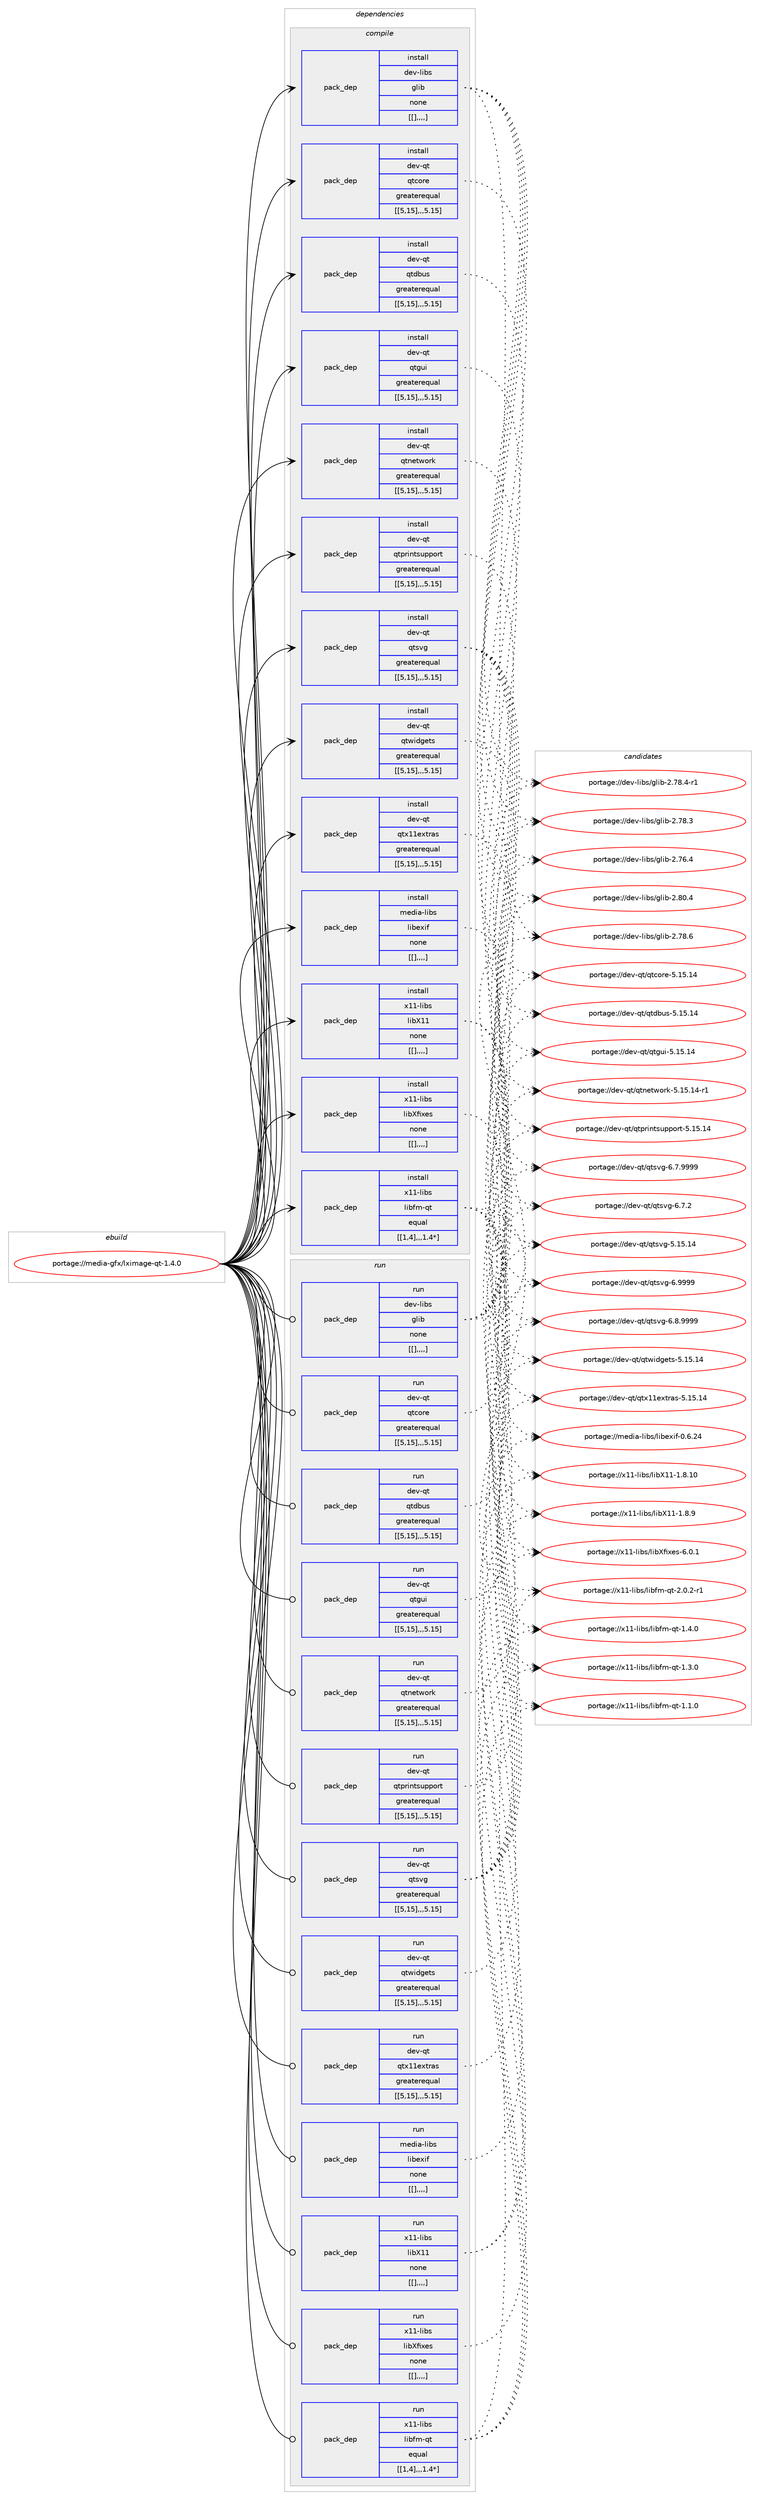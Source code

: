 digraph prolog {

# *************
# Graph options
# *************

newrank=true;
concentrate=true;
compound=true;
graph [rankdir=LR,fontname=Helvetica,fontsize=10,ranksep=1.5];#, ranksep=2.5, nodesep=0.2];
edge  [arrowhead=vee];
node  [fontname=Helvetica,fontsize=10];

# **********
# The ebuild
# **********

subgraph cluster_leftcol {
color=gray;
label=<<i>ebuild</i>>;
id [label="portage://media-gfx/lximage-qt-1.4.0", color=red, width=4, href="../media-gfx/lximage-qt-1.4.0.svg"];
}

# ****************
# The dependencies
# ****************

subgraph cluster_midcol {
color=gray;
label=<<i>dependencies</i>>;
subgraph cluster_compile {
fillcolor="#eeeeee";
style=filled;
label=<<i>compile</i>>;
subgraph pack228297 {
dependency307668 [label=<<TABLE BORDER="0" CELLBORDER="1" CELLSPACING="0" CELLPADDING="4" WIDTH="220"><TR><TD ROWSPAN="6" CELLPADDING="30">pack_dep</TD></TR><TR><TD WIDTH="110">install</TD></TR><TR><TD>dev-libs</TD></TR><TR><TD>glib</TD></TR><TR><TD>none</TD></TR><TR><TD>[[],,,,]</TD></TR></TABLE>>, shape=none, color=blue];
}
id:e -> dependency307668:w [weight=20,style="solid",arrowhead="vee"];
subgraph pack228298 {
dependency307669 [label=<<TABLE BORDER="0" CELLBORDER="1" CELLSPACING="0" CELLPADDING="4" WIDTH="220"><TR><TD ROWSPAN="6" CELLPADDING="30">pack_dep</TD></TR><TR><TD WIDTH="110">install</TD></TR><TR><TD>dev-qt</TD></TR><TR><TD>qtcore</TD></TR><TR><TD>greaterequal</TD></TR><TR><TD>[[5,15],,,5.15]</TD></TR></TABLE>>, shape=none, color=blue];
}
id:e -> dependency307669:w [weight=20,style="solid",arrowhead="vee"];
subgraph pack228299 {
dependency307670 [label=<<TABLE BORDER="0" CELLBORDER="1" CELLSPACING="0" CELLPADDING="4" WIDTH="220"><TR><TD ROWSPAN="6" CELLPADDING="30">pack_dep</TD></TR><TR><TD WIDTH="110">install</TD></TR><TR><TD>dev-qt</TD></TR><TR><TD>qtdbus</TD></TR><TR><TD>greaterequal</TD></TR><TR><TD>[[5,15],,,5.15]</TD></TR></TABLE>>, shape=none, color=blue];
}
id:e -> dependency307670:w [weight=20,style="solid",arrowhead="vee"];
subgraph pack228300 {
dependency307671 [label=<<TABLE BORDER="0" CELLBORDER="1" CELLSPACING="0" CELLPADDING="4" WIDTH="220"><TR><TD ROWSPAN="6" CELLPADDING="30">pack_dep</TD></TR><TR><TD WIDTH="110">install</TD></TR><TR><TD>dev-qt</TD></TR><TR><TD>qtgui</TD></TR><TR><TD>greaterequal</TD></TR><TR><TD>[[5,15],,,5.15]</TD></TR></TABLE>>, shape=none, color=blue];
}
id:e -> dependency307671:w [weight=20,style="solid",arrowhead="vee"];
subgraph pack228301 {
dependency307672 [label=<<TABLE BORDER="0" CELLBORDER="1" CELLSPACING="0" CELLPADDING="4" WIDTH="220"><TR><TD ROWSPAN="6" CELLPADDING="30">pack_dep</TD></TR><TR><TD WIDTH="110">install</TD></TR><TR><TD>dev-qt</TD></TR><TR><TD>qtnetwork</TD></TR><TR><TD>greaterequal</TD></TR><TR><TD>[[5,15],,,5.15]</TD></TR></TABLE>>, shape=none, color=blue];
}
id:e -> dependency307672:w [weight=20,style="solid",arrowhead="vee"];
subgraph pack228302 {
dependency307673 [label=<<TABLE BORDER="0" CELLBORDER="1" CELLSPACING="0" CELLPADDING="4" WIDTH="220"><TR><TD ROWSPAN="6" CELLPADDING="30">pack_dep</TD></TR><TR><TD WIDTH="110">install</TD></TR><TR><TD>dev-qt</TD></TR><TR><TD>qtprintsupport</TD></TR><TR><TD>greaterequal</TD></TR><TR><TD>[[5,15],,,5.15]</TD></TR></TABLE>>, shape=none, color=blue];
}
id:e -> dependency307673:w [weight=20,style="solid",arrowhead="vee"];
subgraph pack228303 {
dependency307674 [label=<<TABLE BORDER="0" CELLBORDER="1" CELLSPACING="0" CELLPADDING="4" WIDTH="220"><TR><TD ROWSPAN="6" CELLPADDING="30">pack_dep</TD></TR><TR><TD WIDTH="110">install</TD></TR><TR><TD>dev-qt</TD></TR><TR><TD>qtsvg</TD></TR><TR><TD>greaterequal</TD></TR><TR><TD>[[5,15],,,5.15]</TD></TR></TABLE>>, shape=none, color=blue];
}
id:e -> dependency307674:w [weight=20,style="solid",arrowhead="vee"];
subgraph pack228304 {
dependency307675 [label=<<TABLE BORDER="0" CELLBORDER="1" CELLSPACING="0" CELLPADDING="4" WIDTH="220"><TR><TD ROWSPAN="6" CELLPADDING="30">pack_dep</TD></TR><TR><TD WIDTH="110">install</TD></TR><TR><TD>dev-qt</TD></TR><TR><TD>qtwidgets</TD></TR><TR><TD>greaterequal</TD></TR><TR><TD>[[5,15],,,5.15]</TD></TR></TABLE>>, shape=none, color=blue];
}
id:e -> dependency307675:w [weight=20,style="solid",arrowhead="vee"];
subgraph pack228305 {
dependency307676 [label=<<TABLE BORDER="0" CELLBORDER="1" CELLSPACING="0" CELLPADDING="4" WIDTH="220"><TR><TD ROWSPAN="6" CELLPADDING="30">pack_dep</TD></TR><TR><TD WIDTH="110">install</TD></TR><TR><TD>dev-qt</TD></TR><TR><TD>qtx11extras</TD></TR><TR><TD>greaterequal</TD></TR><TR><TD>[[5,15],,,5.15]</TD></TR></TABLE>>, shape=none, color=blue];
}
id:e -> dependency307676:w [weight=20,style="solid",arrowhead="vee"];
subgraph pack228306 {
dependency307677 [label=<<TABLE BORDER="0" CELLBORDER="1" CELLSPACING="0" CELLPADDING="4" WIDTH="220"><TR><TD ROWSPAN="6" CELLPADDING="30">pack_dep</TD></TR><TR><TD WIDTH="110">install</TD></TR><TR><TD>media-libs</TD></TR><TR><TD>libexif</TD></TR><TR><TD>none</TD></TR><TR><TD>[[],,,,]</TD></TR></TABLE>>, shape=none, color=blue];
}
id:e -> dependency307677:w [weight=20,style="solid",arrowhead="vee"];
subgraph pack228307 {
dependency307678 [label=<<TABLE BORDER="0" CELLBORDER="1" CELLSPACING="0" CELLPADDING="4" WIDTH="220"><TR><TD ROWSPAN="6" CELLPADDING="30">pack_dep</TD></TR><TR><TD WIDTH="110">install</TD></TR><TR><TD>x11-libs</TD></TR><TR><TD>libX11</TD></TR><TR><TD>none</TD></TR><TR><TD>[[],,,,]</TD></TR></TABLE>>, shape=none, color=blue];
}
id:e -> dependency307678:w [weight=20,style="solid",arrowhead="vee"];
subgraph pack228308 {
dependency307679 [label=<<TABLE BORDER="0" CELLBORDER="1" CELLSPACING="0" CELLPADDING="4" WIDTH="220"><TR><TD ROWSPAN="6" CELLPADDING="30">pack_dep</TD></TR><TR><TD WIDTH="110">install</TD></TR><TR><TD>x11-libs</TD></TR><TR><TD>libXfixes</TD></TR><TR><TD>none</TD></TR><TR><TD>[[],,,,]</TD></TR></TABLE>>, shape=none, color=blue];
}
id:e -> dependency307679:w [weight=20,style="solid",arrowhead="vee"];
subgraph pack228309 {
dependency307680 [label=<<TABLE BORDER="0" CELLBORDER="1" CELLSPACING="0" CELLPADDING="4" WIDTH="220"><TR><TD ROWSPAN="6" CELLPADDING="30">pack_dep</TD></TR><TR><TD WIDTH="110">install</TD></TR><TR><TD>x11-libs</TD></TR><TR><TD>libfm-qt</TD></TR><TR><TD>equal</TD></TR><TR><TD>[[1,4],,,1.4*]</TD></TR></TABLE>>, shape=none, color=blue];
}
id:e -> dependency307680:w [weight=20,style="solid",arrowhead="vee"];
}
subgraph cluster_compileandrun {
fillcolor="#eeeeee";
style=filled;
label=<<i>compile and run</i>>;
}
subgraph cluster_run {
fillcolor="#eeeeee";
style=filled;
label=<<i>run</i>>;
subgraph pack228310 {
dependency307681 [label=<<TABLE BORDER="0" CELLBORDER="1" CELLSPACING="0" CELLPADDING="4" WIDTH="220"><TR><TD ROWSPAN="6" CELLPADDING="30">pack_dep</TD></TR><TR><TD WIDTH="110">run</TD></TR><TR><TD>dev-libs</TD></TR><TR><TD>glib</TD></TR><TR><TD>none</TD></TR><TR><TD>[[],,,,]</TD></TR></TABLE>>, shape=none, color=blue];
}
id:e -> dependency307681:w [weight=20,style="solid",arrowhead="odot"];
subgraph pack228311 {
dependency307682 [label=<<TABLE BORDER="0" CELLBORDER="1" CELLSPACING="0" CELLPADDING="4" WIDTH="220"><TR><TD ROWSPAN="6" CELLPADDING="30">pack_dep</TD></TR><TR><TD WIDTH="110">run</TD></TR><TR><TD>dev-qt</TD></TR><TR><TD>qtcore</TD></TR><TR><TD>greaterequal</TD></TR><TR><TD>[[5,15],,,5.15]</TD></TR></TABLE>>, shape=none, color=blue];
}
id:e -> dependency307682:w [weight=20,style="solid",arrowhead="odot"];
subgraph pack228312 {
dependency307683 [label=<<TABLE BORDER="0" CELLBORDER="1" CELLSPACING="0" CELLPADDING="4" WIDTH="220"><TR><TD ROWSPAN="6" CELLPADDING="30">pack_dep</TD></TR><TR><TD WIDTH="110">run</TD></TR><TR><TD>dev-qt</TD></TR><TR><TD>qtdbus</TD></TR><TR><TD>greaterequal</TD></TR><TR><TD>[[5,15],,,5.15]</TD></TR></TABLE>>, shape=none, color=blue];
}
id:e -> dependency307683:w [weight=20,style="solid",arrowhead="odot"];
subgraph pack228313 {
dependency307684 [label=<<TABLE BORDER="0" CELLBORDER="1" CELLSPACING="0" CELLPADDING="4" WIDTH="220"><TR><TD ROWSPAN="6" CELLPADDING="30">pack_dep</TD></TR><TR><TD WIDTH="110">run</TD></TR><TR><TD>dev-qt</TD></TR><TR><TD>qtgui</TD></TR><TR><TD>greaterequal</TD></TR><TR><TD>[[5,15],,,5.15]</TD></TR></TABLE>>, shape=none, color=blue];
}
id:e -> dependency307684:w [weight=20,style="solid",arrowhead="odot"];
subgraph pack228314 {
dependency307685 [label=<<TABLE BORDER="0" CELLBORDER="1" CELLSPACING="0" CELLPADDING="4" WIDTH="220"><TR><TD ROWSPAN="6" CELLPADDING="30">pack_dep</TD></TR><TR><TD WIDTH="110">run</TD></TR><TR><TD>dev-qt</TD></TR><TR><TD>qtnetwork</TD></TR><TR><TD>greaterequal</TD></TR><TR><TD>[[5,15],,,5.15]</TD></TR></TABLE>>, shape=none, color=blue];
}
id:e -> dependency307685:w [weight=20,style="solid",arrowhead="odot"];
subgraph pack228315 {
dependency307686 [label=<<TABLE BORDER="0" CELLBORDER="1" CELLSPACING="0" CELLPADDING="4" WIDTH="220"><TR><TD ROWSPAN="6" CELLPADDING="30">pack_dep</TD></TR><TR><TD WIDTH="110">run</TD></TR><TR><TD>dev-qt</TD></TR><TR><TD>qtprintsupport</TD></TR><TR><TD>greaterequal</TD></TR><TR><TD>[[5,15],,,5.15]</TD></TR></TABLE>>, shape=none, color=blue];
}
id:e -> dependency307686:w [weight=20,style="solid",arrowhead="odot"];
subgraph pack228316 {
dependency307687 [label=<<TABLE BORDER="0" CELLBORDER="1" CELLSPACING="0" CELLPADDING="4" WIDTH="220"><TR><TD ROWSPAN="6" CELLPADDING="30">pack_dep</TD></TR><TR><TD WIDTH="110">run</TD></TR><TR><TD>dev-qt</TD></TR><TR><TD>qtsvg</TD></TR><TR><TD>greaterequal</TD></TR><TR><TD>[[5,15],,,5.15]</TD></TR></TABLE>>, shape=none, color=blue];
}
id:e -> dependency307687:w [weight=20,style="solid",arrowhead="odot"];
subgraph pack228317 {
dependency307688 [label=<<TABLE BORDER="0" CELLBORDER="1" CELLSPACING="0" CELLPADDING="4" WIDTH="220"><TR><TD ROWSPAN="6" CELLPADDING="30">pack_dep</TD></TR><TR><TD WIDTH="110">run</TD></TR><TR><TD>dev-qt</TD></TR><TR><TD>qtwidgets</TD></TR><TR><TD>greaterequal</TD></TR><TR><TD>[[5,15],,,5.15]</TD></TR></TABLE>>, shape=none, color=blue];
}
id:e -> dependency307688:w [weight=20,style="solid",arrowhead="odot"];
subgraph pack228318 {
dependency307689 [label=<<TABLE BORDER="0" CELLBORDER="1" CELLSPACING="0" CELLPADDING="4" WIDTH="220"><TR><TD ROWSPAN="6" CELLPADDING="30">pack_dep</TD></TR><TR><TD WIDTH="110">run</TD></TR><TR><TD>dev-qt</TD></TR><TR><TD>qtx11extras</TD></TR><TR><TD>greaterequal</TD></TR><TR><TD>[[5,15],,,5.15]</TD></TR></TABLE>>, shape=none, color=blue];
}
id:e -> dependency307689:w [weight=20,style="solid",arrowhead="odot"];
subgraph pack228319 {
dependency307690 [label=<<TABLE BORDER="0" CELLBORDER="1" CELLSPACING="0" CELLPADDING="4" WIDTH="220"><TR><TD ROWSPAN="6" CELLPADDING="30">pack_dep</TD></TR><TR><TD WIDTH="110">run</TD></TR><TR><TD>media-libs</TD></TR><TR><TD>libexif</TD></TR><TR><TD>none</TD></TR><TR><TD>[[],,,,]</TD></TR></TABLE>>, shape=none, color=blue];
}
id:e -> dependency307690:w [weight=20,style="solid",arrowhead="odot"];
subgraph pack228320 {
dependency307691 [label=<<TABLE BORDER="0" CELLBORDER="1" CELLSPACING="0" CELLPADDING="4" WIDTH="220"><TR><TD ROWSPAN="6" CELLPADDING="30">pack_dep</TD></TR><TR><TD WIDTH="110">run</TD></TR><TR><TD>x11-libs</TD></TR><TR><TD>libX11</TD></TR><TR><TD>none</TD></TR><TR><TD>[[],,,,]</TD></TR></TABLE>>, shape=none, color=blue];
}
id:e -> dependency307691:w [weight=20,style="solid",arrowhead="odot"];
subgraph pack228321 {
dependency307692 [label=<<TABLE BORDER="0" CELLBORDER="1" CELLSPACING="0" CELLPADDING="4" WIDTH="220"><TR><TD ROWSPAN="6" CELLPADDING="30">pack_dep</TD></TR><TR><TD WIDTH="110">run</TD></TR><TR><TD>x11-libs</TD></TR><TR><TD>libXfixes</TD></TR><TR><TD>none</TD></TR><TR><TD>[[],,,,]</TD></TR></TABLE>>, shape=none, color=blue];
}
id:e -> dependency307692:w [weight=20,style="solid",arrowhead="odot"];
subgraph pack228322 {
dependency307693 [label=<<TABLE BORDER="0" CELLBORDER="1" CELLSPACING="0" CELLPADDING="4" WIDTH="220"><TR><TD ROWSPAN="6" CELLPADDING="30">pack_dep</TD></TR><TR><TD WIDTH="110">run</TD></TR><TR><TD>x11-libs</TD></TR><TR><TD>libfm-qt</TD></TR><TR><TD>equal</TD></TR><TR><TD>[[1,4],,,1.4*]</TD></TR></TABLE>>, shape=none, color=blue];
}
id:e -> dependency307693:w [weight=20,style="solid",arrowhead="odot"];
}
}

# **************
# The candidates
# **************

subgraph cluster_choices {
rank=same;
color=gray;
label=<<i>candidates</i>>;

subgraph choice228297 {
color=black;
nodesep=1;
choice1001011184510810598115471031081059845504656484652 [label="portage://dev-libs/glib-2.80.4", color=red, width=4,href="../dev-libs/glib-2.80.4.svg"];
choice1001011184510810598115471031081059845504655564654 [label="portage://dev-libs/glib-2.78.6", color=red, width=4,href="../dev-libs/glib-2.78.6.svg"];
choice10010111845108105981154710310810598455046555646524511449 [label="portage://dev-libs/glib-2.78.4-r1", color=red, width=4,href="../dev-libs/glib-2.78.4-r1.svg"];
choice1001011184510810598115471031081059845504655564651 [label="portage://dev-libs/glib-2.78.3", color=red, width=4,href="../dev-libs/glib-2.78.3.svg"];
choice1001011184510810598115471031081059845504655544652 [label="portage://dev-libs/glib-2.76.4", color=red, width=4,href="../dev-libs/glib-2.76.4.svg"];
dependency307668:e -> choice1001011184510810598115471031081059845504656484652:w [style=dotted,weight="100"];
dependency307668:e -> choice1001011184510810598115471031081059845504655564654:w [style=dotted,weight="100"];
dependency307668:e -> choice10010111845108105981154710310810598455046555646524511449:w [style=dotted,weight="100"];
dependency307668:e -> choice1001011184510810598115471031081059845504655564651:w [style=dotted,weight="100"];
dependency307668:e -> choice1001011184510810598115471031081059845504655544652:w [style=dotted,weight="100"];
}
subgraph choice228298 {
color=black;
nodesep=1;
choice1001011184511311647113116991111141014553464953464952 [label="portage://dev-qt/qtcore-5.15.14", color=red, width=4,href="../dev-qt/qtcore-5.15.14.svg"];
dependency307669:e -> choice1001011184511311647113116991111141014553464953464952:w [style=dotted,weight="100"];
}
subgraph choice228299 {
color=black;
nodesep=1;
choice1001011184511311647113116100981171154553464953464952 [label="portage://dev-qt/qtdbus-5.15.14", color=red, width=4,href="../dev-qt/qtdbus-5.15.14.svg"];
dependency307670:e -> choice1001011184511311647113116100981171154553464953464952:w [style=dotted,weight="100"];
}
subgraph choice228300 {
color=black;
nodesep=1;
choice10010111845113116471131161031171054553464953464952 [label="portage://dev-qt/qtgui-5.15.14", color=red, width=4,href="../dev-qt/qtgui-5.15.14.svg"];
dependency307671:e -> choice10010111845113116471131161031171054553464953464952:w [style=dotted,weight="100"];
}
subgraph choice228301 {
color=black;
nodesep=1;
choice100101118451131164711311611010111611911111410745534649534649524511449 [label="portage://dev-qt/qtnetwork-5.15.14-r1", color=red, width=4,href="../dev-qt/qtnetwork-5.15.14-r1.svg"];
dependency307672:e -> choice100101118451131164711311611010111611911111410745534649534649524511449:w [style=dotted,weight="100"];
}
subgraph choice228302 {
color=black;
nodesep=1;
choice10010111845113116471131161121141051101161151171121121111141164553464953464952 [label="portage://dev-qt/qtprintsupport-5.15.14", color=red, width=4,href="../dev-qt/qtprintsupport-5.15.14.svg"];
dependency307673:e -> choice10010111845113116471131161121141051101161151171121121111141164553464953464952:w [style=dotted,weight="100"];
}
subgraph choice228303 {
color=black;
nodesep=1;
choice100101118451131164711311611511810345544657575757 [label="portage://dev-qt/qtsvg-6.9999", color=red, width=4,href="../dev-qt/qtsvg-6.9999.svg"];
choice1001011184511311647113116115118103455446564657575757 [label="portage://dev-qt/qtsvg-6.8.9999", color=red, width=4,href="../dev-qt/qtsvg-6.8.9999.svg"];
choice1001011184511311647113116115118103455446554657575757 [label="portage://dev-qt/qtsvg-6.7.9999", color=red, width=4,href="../dev-qt/qtsvg-6.7.9999.svg"];
choice1001011184511311647113116115118103455446554650 [label="portage://dev-qt/qtsvg-6.7.2", color=red, width=4,href="../dev-qt/qtsvg-6.7.2.svg"];
choice10010111845113116471131161151181034553464953464952 [label="portage://dev-qt/qtsvg-5.15.14", color=red, width=4,href="../dev-qt/qtsvg-5.15.14.svg"];
dependency307674:e -> choice100101118451131164711311611511810345544657575757:w [style=dotted,weight="100"];
dependency307674:e -> choice1001011184511311647113116115118103455446564657575757:w [style=dotted,weight="100"];
dependency307674:e -> choice1001011184511311647113116115118103455446554657575757:w [style=dotted,weight="100"];
dependency307674:e -> choice1001011184511311647113116115118103455446554650:w [style=dotted,weight="100"];
dependency307674:e -> choice10010111845113116471131161151181034553464953464952:w [style=dotted,weight="100"];
}
subgraph choice228304 {
color=black;
nodesep=1;
choice10010111845113116471131161191051001031011161154553464953464952 [label="portage://dev-qt/qtwidgets-5.15.14", color=red, width=4,href="../dev-qt/qtwidgets-5.15.14.svg"];
dependency307675:e -> choice10010111845113116471131161191051001031011161154553464953464952:w [style=dotted,weight="100"];
}
subgraph choice228305 {
color=black;
nodesep=1;
choice10010111845113116471131161204949101120116114971154553464953464952 [label="portage://dev-qt/qtx11extras-5.15.14", color=red, width=4,href="../dev-qt/qtx11extras-5.15.14.svg"];
dependency307676:e -> choice10010111845113116471131161204949101120116114971154553464953464952:w [style=dotted,weight="100"];
}
subgraph choice228306 {
color=black;
nodesep=1;
choice109101100105974510810598115471081059810112010510245484654465052 [label="portage://media-libs/libexif-0.6.24", color=red, width=4,href="../media-libs/libexif-0.6.24.svg"];
dependency307677:e -> choice109101100105974510810598115471081059810112010510245484654465052:w [style=dotted,weight="100"];
}
subgraph choice228307 {
color=black;
nodesep=1;
choice12049494510810598115471081059888494945494656464948 [label="portage://x11-libs/libX11-1.8.10", color=red, width=4,href="../x11-libs/libX11-1.8.10.svg"];
choice120494945108105981154710810598884949454946564657 [label="portage://x11-libs/libX11-1.8.9", color=red, width=4,href="../x11-libs/libX11-1.8.9.svg"];
dependency307678:e -> choice12049494510810598115471081059888494945494656464948:w [style=dotted,weight="100"];
dependency307678:e -> choice120494945108105981154710810598884949454946564657:w [style=dotted,weight="100"];
}
subgraph choice228308 {
color=black;
nodesep=1;
choice12049494510810598115471081059888102105120101115455446484649 [label="portage://x11-libs/libXfixes-6.0.1", color=red, width=4,href="../x11-libs/libXfixes-6.0.1.svg"];
dependency307679:e -> choice12049494510810598115471081059888102105120101115455446484649:w [style=dotted,weight="100"];
}
subgraph choice228309 {
color=black;
nodesep=1;
choice120494945108105981154710810598102109451131164550464846504511449 [label="portage://x11-libs/libfm-qt-2.0.2-r1", color=red, width=4,href="../x11-libs/libfm-qt-2.0.2-r1.svg"];
choice12049494510810598115471081059810210945113116454946524648 [label="portage://x11-libs/libfm-qt-1.4.0", color=red, width=4,href="../x11-libs/libfm-qt-1.4.0.svg"];
choice12049494510810598115471081059810210945113116454946514648 [label="portage://x11-libs/libfm-qt-1.3.0", color=red, width=4,href="../x11-libs/libfm-qt-1.3.0.svg"];
choice12049494510810598115471081059810210945113116454946494648 [label="portage://x11-libs/libfm-qt-1.1.0", color=red, width=4,href="../x11-libs/libfm-qt-1.1.0.svg"];
dependency307680:e -> choice120494945108105981154710810598102109451131164550464846504511449:w [style=dotted,weight="100"];
dependency307680:e -> choice12049494510810598115471081059810210945113116454946524648:w [style=dotted,weight="100"];
dependency307680:e -> choice12049494510810598115471081059810210945113116454946514648:w [style=dotted,weight="100"];
dependency307680:e -> choice12049494510810598115471081059810210945113116454946494648:w [style=dotted,weight="100"];
}
subgraph choice228310 {
color=black;
nodesep=1;
choice1001011184510810598115471031081059845504656484652 [label="portage://dev-libs/glib-2.80.4", color=red, width=4,href="../dev-libs/glib-2.80.4.svg"];
choice1001011184510810598115471031081059845504655564654 [label="portage://dev-libs/glib-2.78.6", color=red, width=4,href="../dev-libs/glib-2.78.6.svg"];
choice10010111845108105981154710310810598455046555646524511449 [label="portage://dev-libs/glib-2.78.4-r1", color=red, width=4,href="../dev-libs/glib-2.78.4-r1.svg"];
choice1001011184510810598115471031081059845504655564651 [label="portage://dev-libs/glib-2.78.3", color=red, width=4,href="../dev-libs/glib-2.78.3.svg"];
choice1001011184510810598115471031081059845504655544652 [label="portage://dev-libs/glib-2.76.4", color=red, width=4,href="../dev-libs/glib-2.76.4.svg"];
dependency307681:e -> choice1001011184510810598115471031081059845504656484652:w [style=dotted,weight="100"];
dependency307681:e -> choice1001011184510810598115471031081059845504655564654:w [style=dotted,weight="100"];
dependency307681:e -> choice10010111845108105981154710310810598455046555646524511449:w [style=dotted,weight="100"];
dependency307681:e -> choice1001011184510810598115471031081059845504655564651:w [style=dotted,weight="100"];
dependency307681:e -> choice1001011184510810598115471031081059845504655544652:w [style=dotted,weight="100"];
}
subgraph choice228311 {
color=black;
nodesep=1;
choice1001011184511311647113116991111141014553464953464952 [label="portage://dev-qt/qtcore-5.15.14", color=red, width=4,href="../dev-qt/qtcore-5.15.14.svg"];
dependency307682:e -> choice1001011184511311647113116991111141014553464953464952:w [style=dotted,weight="100"];
}
subgraph choice228312 {
color=black;
nodesep=1;
choice1001011184511311647113116100981171154553464953464952 [label="portage://dev-qt/qtdbus-5.15.14", color=red, width=4,href="../dev-qt/qtdbus-5.15.14.svg"];
dependency307683:e -> choice1001011184511311647113116100981171154553464953464952:w [style=dotted,weight="100"];
}
subgraph choice228313 {
color=black;
nodesep=1;
choice10010111845113116471131161031171054553464953464952 [label="portage://dev-qt/qtgui-5.15.14", color=red, width=4,href="../dev-qt/qtgui-5.15.14.svg"];
dependency307684:e -> choice10010111845113116471131161031171054553464953464952:w [style=dotted,weight="100"];
}
subgraph choice228314 {
color=black;
nodesep=1;
choice100101118451131164711311611010111611911111410745534649534649524511449 [label="portage://dev-qt/qtnetwork-5.15.14-r1", color=red, width=4,href="../dev-qt/qtnetwork-5.15.14-r1.svg"];
dependency307685:e -> choice100101118451131164711311611010111611911111410745534649534649524511449:w [style=dotted,weight="100"];
}
subgraph choice228315 {
color=black;
nodesep=1;
choice10010111845113116471131161121141051101161151171121121111141164553464953464952 [label="portage://dev-qt/qtprintsupport-5.15.14", color=red, width=4,href="../dev-qt/qtprintsupport-5.15.14.svg"];
dependency307686:e -> choice10010111845113116471131161121141051101161151171121121111141164553464953464952:w [style=dotted,weight="100"];
}
subgraph choice228316 {
color=black;
nodesep=1;
choice100101118451131164711311611511810345544657575757 [label="portage://dev-qt/qtsvg-6.9999", color=red, width=4,href="../dev-qt/qtsvg-6.9999.svg"];
choice1001011184511311647113116115118103455446564657575757 [label="portage://dev-qt/qtsvg-6.8.9999", color=red, width=4,href="../dev-qt/qtsvg-6.8.9999.svg"];
choice1001011184511311647113116115118103455446554657575757 [label="portage://dev-qt/qtsvg-6.7.9999", color=red, width=4,href="../dev-qt/qtsvg-6.7.9999.svg"];
choice1001011184511311647113116115118103455446554650 [label="portage://dev-qt/qtsvg-6.7.2", color=red, width=4,href="../dev-qt/qtsvg-6.7.2.svg"];
choice10010111845113116471131161151181034553464953464952 [label="portage://dev-qt/qtsvg-5.15.14", color=red, width=4,href="../dev-qt/qtsvg-5.15.14.svg"];
dependency307687:e -> choice100101118451131164711311611511810345544657575757:w [style=dotted,weight="100"];
dependency307687:e -> choice1001011184511311647113116115118103455446564657575757:w [style=dotted,weight="100"];
dependency307687:e -> choice1001011184511311647113116115118103455446554657575757:w [style=dotted,weight="100"];
dependency307687:e -> choice1001011184511311647113116115118103455446554650:w [style=dotted,weight="100"];
dependency307687:e -> choice10010111845113116471131161151181034553464953464952:w [style=dotted,weight="100"];
}
subgraph choice228317 {
color=black;
nodesep=1;
choice10010111845113116471131161191051001031011161154553464953464952 [label="portage://dev-qt/qtwidgets-5.15.14", color=red, width=4,href="../dev-qt/qtwidgets-5.15.14.svg"];
dependency307688:e -> choice10010111845113116471131161191051001031011161154553464953464952:w [style=dotted,weight="100"];
}
subgraph choice228318 {
color=black;
nodesep=1;
choice10010111845113116471131161204949101120116114971154553464953464952 [label="portage://dev-qt/qtx11extras-5.15.14", color=red, width=4,href="../dev-qt/qtx11extras-5.15.14.svg"];
dependency307689:e -> choice10010111845113116471131161204949101120116114971154553464953464952:w [style=dotted,weight="100"];
}
subgraph choice228319 {
color=black;
nodesep=1;
choice109101100105974510810598115471081059810112010510245484654465052 [label="portage://media-libs/libexif-0.6.24", color=red, width=4,href="../media-libs/libexif-0.6.24.svg"];
dependency307690:e -> choice109101100105974510810598115471081059810112010510245484654465052:w [style=dotted,weight="100"];
}
subgraph choice228320 {
color=black;
nodesep=1;
choice12049494510810598115471081059888494945494656464948 [label="portage://x11-libs/libX11-1.8.10", color=red, width=4,href="../x11-libs/libX11-1.8.10.svg"];
choice120494945108105981154710810598884949454946564657 [label="portage://x11-libs/libX11-1.8.9", color=red, width=4,href="../x11-libs/libX11-1.8.9.svg"];
dependency307691:e -> choice12049494510810598115471081059888494945494656464948:w [style=dotted,weight="100"];
dependency307691:e -> choice120494945108105981154710810598884949454946564657:w [style=dotted,weight="100"];
}
subgraph choice228321 {
color=black;
nodesep=1;
choice12049494510810598115471081059888102105120101115455446484649 [label="portage://x11-libs/libXfixes-6.0.1", color=red, width=4,href="../x11-libs/libXfixes-6.0.1.svg"];
dependency307692:e -> choice12049494510810598115471081059888102105120101115455446484649:w [style=dotted,weight="100"];
}
subgraph choice228322 {
color=black;
nodesep=1;
choice120494945108105981154710810598102109451131164550464846504511449 [label="portage://x11-libs/libfm-qt-2.0.2-r1", color=red, width=4,href="../x11-libs/libfm-qt-2.0.2-r1.svg"];
choice12049494510810598115471081059810210945113116454946524648 [label="portage://x11-libs/libfm-qt-1.4.0", color=red, width=4,href="../x11-libs/libfm-qt-1.4.0.svg"];
choice12049494510810598115471081059810210945113116454946514648 [label="portage://x11-libs/libfm-qt-1.3.0", color=red, width=4,href="../x11-libs/libfm-qt-1.3.0.svg"];
choice12049494510810598115471081059810210945113116454946494648 [label="portage://x11-libs/libfm-qt-1.1.0", color=red, width=4,href="../x11-libs/libfm-qt-1.1.0.svg"];
dependency307693:e -> choice120494945108105981154710810598102109451131164550464846504511449:w [style=dotted,weight="100"];
dependency307693:e -> choice12049494510810598115471081059810210945113116454946524648:w [style=dotted,weight="100"];
dependency307693:e -> choice12049494510810598115471081059810210945113116454946514648:w [style=dotted,weight="100"];
dependency307693:e -> choice12049494510810598115471081059810210945113116454946494648:w [style=dotted,weight="100"];
}
}

}

